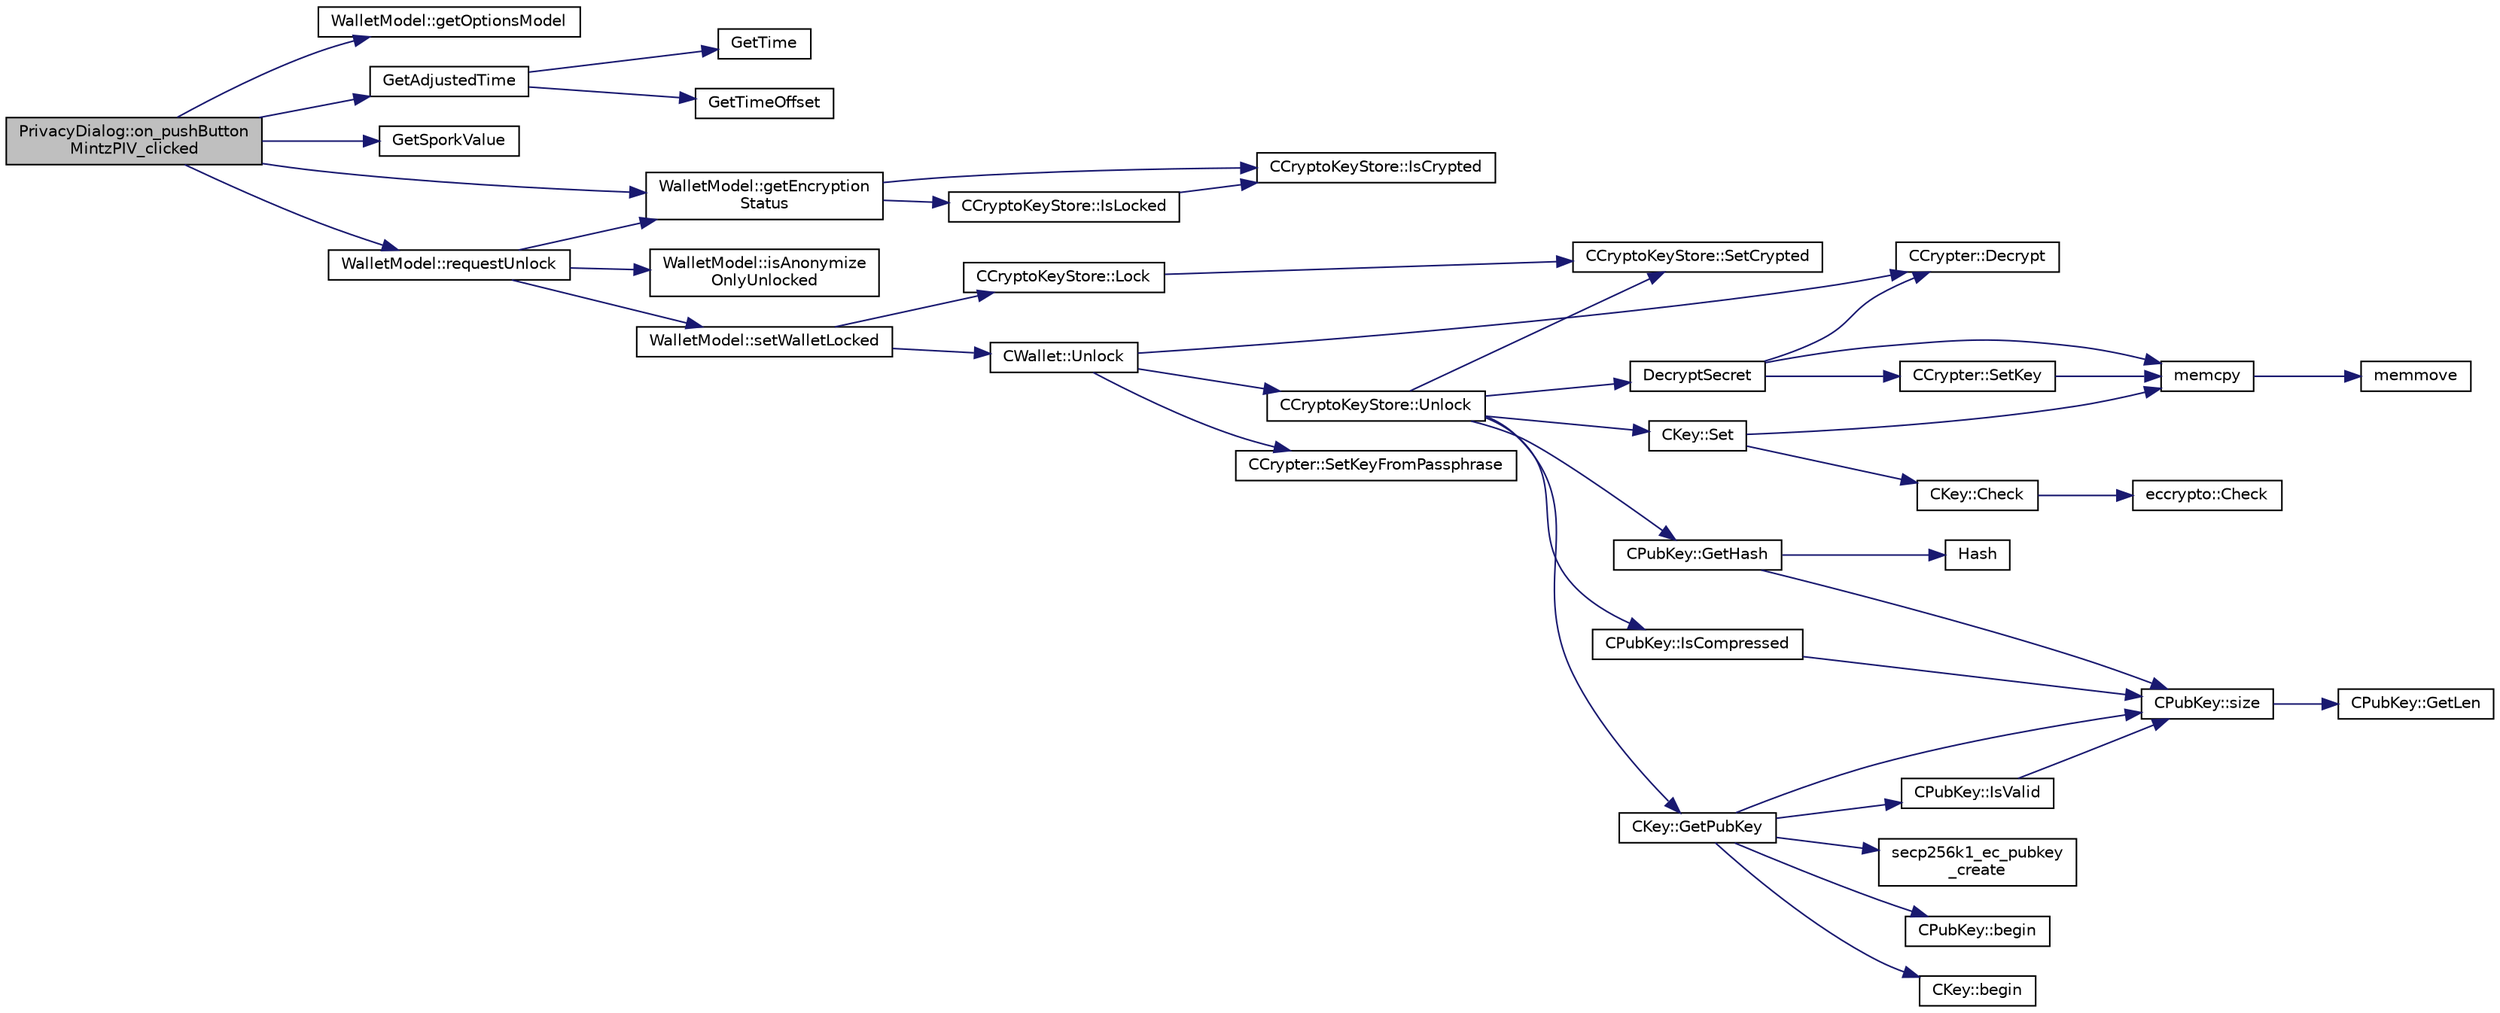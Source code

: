 digraph "PrivacyDialog::on_pushButtonMintzPIV_clicked"
{
  edge [fontname="Helvetica",fontsize="10",labelfontname="Helvetica",labelfontsize="10"];
  node [fontname="Helvetica",fontsize="10",shape=record];
  rankdir="LR";
  Node378 [label="PrivacyDialog::on_pushButton\lMintzPIV_clicked",height=0.2,width=0.4,color="black", fillcolor="grey75", style="filled", fontcolor="black"];
  Node378 -> Node379 [color="midnightblue",fontsize="10",style="solid",fontname="Helvetica"];
  Node379 [label="WalletModel::getOptionsModel",height=0.2,width=0.4,color="black", fillcolor="white", style="filled",URL="$class_wallet_model.html#a96d53e56b3f8f07537ea2523f7a7d300"];
  Node378 -> Node380 [color="midnightblue",fontsize="10",style="solid",fontname="Helvetica"];
  Node380 [label="GetAdjustedTime",height=0.2,width=0.4,color="black", fillcolor="white", style="filled",URL="$timedata_8cpp.html#a09f81b9c7650f898cf3cf305b87547e6"];
  Node380 -> Node381 [color="midnightblue",fontsize="10",style="solid",fontname="Helvetica"];
  Node381 [label="GetTime",height=0.2,width=0.4,color="black", fillcolor="white", style="filled",URL="$utiltime_8cpp.html#a46fac5fba8ba905b5f9acb364f5d8c6f",tooltip="For unit testing. "];
  Node380 -> Node382 [color="midnightblue",fontsize="10",style="solid",fontname="Helvetica"];
  Node382 [label="GetTimeOffset",height=0.2,width=0.4,color="black", fillcolor="white", style="filled",URL="$timedata_8cpp.html#a50ca5344c75631267633f15cfe5e983e",tooltip="\"Never go to sea with two chronometers; take one or three.\" Our three time sources are: ..."];
  Node378 -> Node383 [color="midnightblue",fontsize="10",style="solid",fontname="Helvetica"];
  Node383 [label="GetSporkValue",height=0.2,width=0.4,color="black", fillcolor="white", style="filled",URL="$spork_8cpp.html#a7125c44e1c9a54dc7c28556b3fb24a8f"];
  Node378 -> Node384 [color="midnightblue",fontsize="10",style="solid",fontname="Helvetica"];
  Node384 [label="WalletModel::getEncryption\lStatus",height=0.2,width=0.4,color="black", fillcolor="white", style="filled",URL="$class_wallet_model.html#aa89632d2019414f2ab85674cd4d01398"];
  Node384 -> Node385 [color="midnightblue",fontsize="10",style="solid",fontname="Helvetica"];
  Node385 [label="CCryptoKeyStore::IsCrypted",height=0.2,width=0.4,color="black", fillcolor="white", style="filled",URL="$class_c_crypto_key_store.html#acc8fed44366c98fb481333ca6e867088"];
  Node384 -> Node386 [color="midnightblue",fontsize="10",style="solid",fontname="Helvetica"];
  Node386 [label="CCryptoKeyStore::IsLocked",height=0.2,width=0.4,color="black", fillcolor="white", style="filled",URL="$class_c_crypto_key_store.html#a52919fa284a3aa10f1b4bd6018b6dbee"];
  Node386 -> Node385 [color="midnightblue",fontsize="10",style="solid",fontname="Helvetica"];
  Node378 -> Node387 [color="midnightblue",fontsize="10",style="solid",fontname="Helvetica"];
  Node387 [label="WalletModel::requestUnlock",height=0.2,width=0.4,color="black", fillcolor="white", style="filled",URL="$class_wallet_model.html#a9ad552f7942cd22f7a1cd0803b179f06"];
  Node387 -> Node384 [color="midnightblue",fontsize="10",style="solid",fontname="Helvetica"];
  Node387 -> Node388 [color="midnightblue",fontsize="10",style="solid",fontname="Helvetica"];
  Node388 [label="WalletModel::isAnonymize\lOnlyUnlocked",height=0.2,width=0.4,color="black", fillcolor="white", style="filled",URL="$class_wallet_model.html#ad170da7fccb70726a4527d67c8f26340"];
  Node387 -> Node389 [color="midnightblue",fontsize="10",style="solid",fontname="Helvetica"];
  Node389 [label="WalletModel::setWalletLocked",height=0.2,width=0.4,color="black", fillcolor="white", style="filled",URL="$class_wallet_model.html#a5a8b65bfaecb0813d64c733f4f34f090"];
  Node389 -> Node390 [color="midnightblue",fontsize="10",style="solid",fontname="Helvetica"];
  Node390 [label="CCryptoKeyStore::Lock",height=0.2,width=0.4,color="black", fillcolor="white", style="filled",URL="$class_c_crypto_key_store.html#ab73ebcbfa6e0aaf271d0fff9369a6685"];
  Node390 -> Node391 [color="midnightblue",fontsize="10",style="solid",fontname="Helvetica"];
  Node391 [label="CCryptoKeyStore::SetCrypted",height=0.2,width=0.4,color="black", fillcolor="white", style="filled",URL="$class_c_crypto_key_store.html#af202f587051735be5a39344d9e333720"];
  Node389 -> Node392 [color="midnightblue",fontsize="10",style="solid",fontname="Helvetica"];
  Node392 [label="CWallet::Unlock",height=0.2,width=0.4,color="black", fillcolor="white", style="filled",URL="$group__map_wallet.html#ga654ae5a3a7c4c7c7bfd271f108781b40"];
  Node392 -> Node393 [color="midnightblue",fontsize="10",style="solid",fontname="Helvetica"];
  Node393 [label="CCrypter::SetKeyFromPassphrase",height=0.2,width=0.4,color="black", fillcolor="white", style="filled",URL="$class_c_crypter.html#a5368279e4a1549d3c1d15d8aa2179708"];
  Node392 -> Node394 [color="midnightblue",fontsize="10",style="solid",fontname="Helvetica"];
  Node394 [label="CCrypter::Decrypt",height=0.2,width=0.4,color="black", fillcolor="white", style="filled",URL="$class_c_crypter.html#a4dbabed4975d4435d22c76deac43df7f"];
  Node392 -> Node395 [color="midnightblue",fontsize="10",style="solid",fontname="Helvetica"];
  Node395 [label="CCryptoKeyStore::Unlock",height=0.2,width=0.4,color="black", fillcolor="white", style="filled",URL="$class_c_crypto_key_store.html#a81bd70e18aa75f566526620a74f9cd88"];
  Node395 -> Node391 [color="midnightblue",fontsize="10",style="solid",fontname="Helvetica"];
  Node395 -> Node396 [color="midnightblue",fontsize="10",style="solid",fontname="Helvetica"];
  Node396 [label="DecryptSecret",height=0.2,width=0.4,color="black", fillcolor="white", style="filled",URL="$crypter_8cpp.html#aded00aa7498a7485a00e77a20856b3e4"];
  Node396 -> Node397 [color="midnightblue",fontsize="10",style="solid",fontname="Helvetica"];
  Node397 [label="memcpy",height=0.2,width=0.4,color="black", fillcolor="white", style="filled",URL="$glibc__compat_8cpp.html#a0f46826ab0466591e136db24394923cf"];
  Node397 -> Node398 [color="midnightblue",fontsize="10",style="solid",fontname="Helvetica"];
  Node398 [label="memmove",height=0.2,width=0.4,color="black", fillcolor="white", style="filled",URL="$glibc__compat_8cpp.html#a9778d49e9029dd75bc53ecbbf9f5e9a1"];
  Node396 -> Node399 [color="midnightblue",fontsize="10",style="solid",fontname="Helvetica"];
  Node399 [label="CCrypter::SetKey",height=0.2,width=0.4,color="black", fillcolor="white", style="filled",URL="$class_c_crypter.html#a0d948dd4796e2420e1dd9c1ddbf7974e"];
  Node399 -> Node397 [color="midnightblue",fontsize="10",style="solid",fontname="Helvetica"];
  Node396 -> Node394 [color="midnightblue",fontsize="10",style="solid",fontname="Helvetica"];
  Node395 -> Node400 [color="midnightblue",fontsize="10",style="solid",fontname="Helvetica"];
  Node400 [label="CPubKey::GetHash",height=0.2,width=0.4,color="black", fillcolor="white", style="filled",URL="$class_c_pub_key.html#ab1aaa3f6085a3e9bc034d3e1269d870d",tooltip="Get the 256-bit hash of this public key. "];
  Node400 -> Node401 [color="midnightblue",fontsize="10",style="solid",fontname="Helvetica"];
  Node401 [label="Hash",height=0.2,width=0.4,color="black", fillcolor="white", style="filled",URL="$hash_8h.html#a12c5e981d7f5f2850027fd5e932eff61",tooltip="Compute the 256-bit hash of a std::string. "];
  Node400 -> Node402 [color="midnightblue",fontsize="10",style="solid",fontname="Helvetica"];
  Node402 [label="CPubKey::size",height=0.2,width=0.4,color="black", fillcolor="white", style="filled",URL="$class_c_pub_key.html#a6bb28fcf0a5f799c69f5b7269363b309",tooltip="Simple read-only vector-like interface to the pubkey data. "];
  Node402 -> Node403 [color="midnightblue",fontsize="10",style="solid",fontname="Helvetica"];
  Node403 [label="CPubKey::GetLen",height=0.2,width=0.4,color="black", fillcolor="white", style="filled",URL="$class_c_pub_key.html#a7dc71b3f037c84268dc22de97d7b65fb",tooltip="Compute the length of a pubkey with a given first byte. "];
  Node395 -> Node404 [color="midnightblue",fontsize="10",style="solid",fontname="Helvetica"];
  Node404 [label="CKey::Set",height=0.2,width=0.4,color="black", fillcolor="white", style="filled",URL="$class_c_key.html#aaa13d5f08456bba094210c5eeabf64c8",tooltip="Initialize using begin and end iterators to byte data. "];
  Node404 -> Node405 [color="midnightblue",fontsize="10",style="solid",fontname="Helvetica"];
  Node405 [label="CKey::Check",height=0.2,width=0.4,color="black", fillcolor="white", style="filled",URL="$class_c_key.html#acec869bc75fa8f4d619ab025d367a97c",tooltip="Check whether the 32-byte array pointed to be vch is valid keydata. "];
  Node405 -> Node406 [color="midnightblue",fontsize="10",style="solid",fontname="Helvetica"];
  Node406 [label="eccrypto::Check",height=0.2,width=0.4,color="black", fillcolor="white", style="filled",URL="$namespaceeccrypto.html#a231bdcb32521375b68fbdaf0d952cfd0"];
  Node404 -> Node397 [color="midnightblue",fontsize="10",style="solid",fontname="Helvetica"];
  Node395 -> Node407 [color="midnightblue",fontsize="10",style="solid",fontname="Helvetica"];
  Node407 [label="CPubKey::IsCompressed",height=0.2,width=0.4,color="black", fillcolor="white", style="filled",URL="$class_c_pub_key.html#a25f8b70340ad20ddab0f80ec4cee9396",tooltip="Check whether this is a compressed public key. "];
  Node407 -> Node402 [color="midnightblue",fontsize="10",style="solid",fontname="Helvetica"];
  Node395 -> Node408 [color="midnightblue",fontsize="10",style="solid",fontname="Helvetica"];
  Node408 [label="CKey::GetPubKey",height=0.2,width=0.4,color="black", fillcolor="white", style="filled",URL="$class_c_key.html#aa1085c59603a62db6ec776300f250337",tooltip="Compute the public key from a private key. "];
  Node408 -> Node409 [color="midnightblue",fontsize="10",style="solid",fontname="Helvetica"];
  Node409 [label="secp256k1_ec_pubkey\l_create",height=0.2,width=0.4,color="black", fillcolor="white", style="filled",URL="$secp256k1_8h.html#a22e1ef593e0d06d40b4f233e91447aa3",tooltip="Compute the public key for a secret key. "];
  Node408 -> Node410 [color="midnightblue",fontsize="10",style="solid",fontname="Helvetica"];
  Node410 [label="CPubKey::begin",height=0.2,width=0.4,color="black", fillcolor="white", style="filled",URL="$class_c_pub_key.html#a859ab9909d68092d6d4fc739237ab358"];
  Node408 -> Node411 [color="midnightblue",fontsize="10",style="solid",fontname="Helvetica"];
  Node411 [label="CKey::begin",height=0.2,width=0.4,color="black", fillcolor="white", style="filled",URL="$class_c_key.html#ab8dee0ad9d933304a22284ee40040847"];
  Node408 -> Node402 [color="midnightblue",fontsize="10",style="solid",fontname="Helvetica"];
  Node408 -> Node412 [color="midnightblue",fontsize="10",style="solid",fontname="Helvetica"];
  Node412 [label="CPubKey::IsValid",height=0.2,width=0.4,color="black", fillcolor="white", style="filled",URL="$class_c_pub_key.html#a4fa94293cf8577fd039b9a133f6c7f30"];
  Node412 -> Node402 [color="midnightblue",fontsize="10",style="solid",fontname="Helvetica"];
}
